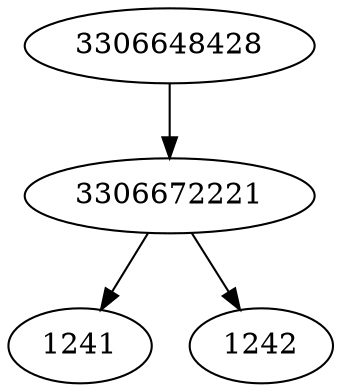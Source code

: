strict digraph  {
1241;
1242;
3306648428;
3306672221;
3306648428 -> 3306672221;
3306672221 -> 1241;
3306672221 -> 1242;
}
